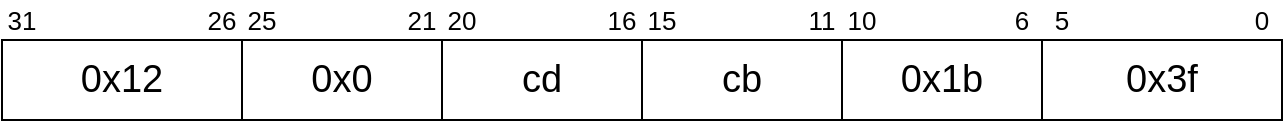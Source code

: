 <mxfile version="12.9.13" type="device"><diagram id="lW4B14q6tJ0Ex4mPdbhc" name="Page-1"><mxGraphModel dx="1158" dy="726" grid="1" gridSize="10" guides="1" tooltips="1" connect="1" arrows="1" fold="1" page="1" pageScale="1" pageWidth="850" pageHeight="1100" math="0" shadow="0"><root><mxCell id="0"/><mxCell id="1" parent="0"/><mxCell id="vGDDM-ptShni_ODiw2sL-1" value="" style="rounded=0;whiteSpace=wrap;html=1;" parent="1" vertex="1"><mxGeometry x="40" y="80" width="640" height="40" as="geometry"/></mxCell><mxCell id="vGDDM-ptShni_ODiw2sL-2" value="0x3f" style="rounded=0;whiteSpace=wrap;html=1;fontSize=19;" parent="1" vertex="1"><mxGeometry x="560" y="80" width="120" height="40" as="geometry"/></mxCell><mxCell id="vGDDM-ptShni_ODiw2sL-4" value="0x1b" style="rounded=0;whiteSpace=wrap;html=1;fontSize=19;" parent="1" vertex="1"><mxGeometry x="460" y="80" width="100" height="40" as="geometry"/></mxCell><mxCell id="vGDDM-ptShni_ODiw2sL-5" value="cb" style="rounded=0;whiteSpace=wrap;html=1;fontSize=19;" parent="1" vertex="1"><mxGeometry x="360" y="80" width="100" height="40" as="geometry"/></mxCell><mxCell id="vGDDM-ptShni_ODiw2sL-6" value="cd" style="rounded=0;whiteSpace=wrap;html=1;fontSize=19;" parent="1" vertex="1"><mxGeometry x="260" y="80" width="100" height="40" as="geometry"/></mxCell><mxCell id="vGDDM-ptShni_ODiw2sL-7" value="0x0" style="rounded=0;whiteSpace=wrap;html=1;fontSize=19;" parent="1" vertex="1"><mxGeometry x="160" y="80" width="100" height="40" as="geometry"/></mxCell><mxCell id="vGDDM-ptShni_ODiw2sL-8" value="0x12" style="rounded=0;whiteSpace=wrap;html=1;fontSize=19;" parent="1" vertex="1"><mxGeometry x="40" y="80" width="120" height="40" as="geometry"/></mxCell><mxCell id="vGDDM-ptShni_ODiw2sL-9" value="0" style="text;html=1;strokeColor=none;fillColor=none;align=center;verticalAlign=middle;whiteSpace=wrap;rounded=0;fontSize=13;" parent="1" vertex="1"><mxGeometry x="660" y="60" width="20" height="20" as="geometry"/></mxCell><mxCell id="vGDDM-ptShni_ODiw2sL-10" value="16" style="text;html=1;strokeColor=none;fillColor=none;align=center;verticalAlign=middle;whiteSpace=wrap;rounded=0;fontSize=13;" parent="1" vertex="1"><mxGeometry x="340" y="60" width="20" height="20" as="geometry"/></mxCell><mxCell id="vGDDM-ptShni_ODiw2sL-11" value="5" style="text;html=1;strokeColor=none;fillColor=none;align=center;verticalAlign=middle;whiteSpace=wrap;rounded=0;fontSize=13;" parent="1" vertex="1"><mxGeometry x="560" y="60" width="20" height="20" as="geometry"/></mxCell><mxCell id="vGDDM-ptShni_ODiw2sL-12" value="15" style="text;html=1;strokeColor=none;fillColor=none;align=center;verticalAlign=middle;whiteSpace=wrap;rounded=0;fontSize=13;" parent="1" vertex="1"><mxGeometry x="360" y="60" width="20" height="20" as="geometry"/></mxCell><mxCell id="vGDDM-ptShni_ODiw2sL-13" value="10" style="text;html=1;strokeColor=none;fillColor=none;align=center;verticalAlign=middle;whiteSpace=wrap;rounded=0;fontSize=13;" parent="1" vertex="1"><mxGeometry x="460" y="60" width="20" height="20" as="geometry"/></mxCell><mxCell id="vGDDM-ptShni_ODiw2sL-14" value="31" style="text;html=1;strokeColor=none;fillColor=none;align=center;verticalAlign=middle;whiteSpace=wrap;rounded=0;fontSize=13;" parent="1" vertex="1"><mxGeometry x="40" y="60" width="20" height="20" as="geometry"/></mxCell><mxCell id="vGDDM-ptShni_ODiw2sL-15" value="25" style="text;html=1;strokeColor=none;fillColor=none;align=center;verticalAlign=middle;whiteSpace=wrap;rounded=0;fontSize=13;" parent="1" vertex="1"><mxGeometry x="160" y="60" width="20" height="20" as="geometry"/></mxCell><mxCell id="vGDDM-ptShni_ODiw2sL-16" value="21" style="text;html=1;strokeColor=none;fillColor=none;align=center;verticalAlign=middle;whiteSpace=wrap;rounded=0;fontSize=13;" parent="1" vertex="1"><mxGeometry x="240" y="60" width="20" height="20" as="geometry"/></mxCell><mxCell id="vGDDM-ptShni_ODiw2sL-17" value="20" style="text;html=1;strokeColor=none;fillColor=none;align=center;verticalAlign=middle;whiteSpace=wrap;rounded=0;fontSize=13;" parent="1" vertex="1"><mxGeometry x="260" y="60" width="20" height="20" as="geometry"/></mxCell><mxCell id="vGDDM-ptShni_ODiw2sL-18" value="11" style="text;html=1;strokeColor=none;fillColor=none;align=center;verticalAlign=middle;whiteSpace=wrap;rounded=0;fontSize=13;" parent="1" vertex="1"><mxGeometry x="440" y="60" width="20" height="20" as="geometry"/></mxCell><mxCell id="vGDDM-ptShni_ODiw2sL-19" value="6" style="text;html=1;strokeColor=none;fillColor=none;align=center;verticalAlign=middle;whiteSpace=wrap;rounded=0;fontSize=13;" parent="1" vertex="1"><mxGeometry x="540" y="60" width="20" height="20" as="geometry"/></mxCell><mxCell id="vGDDM-ptShni_ODiw2sL-22" value="26" style="text;html=1;strokeColor=none;fillColor=none;align=center;verticalAlign=middle;whiteSpace=wrap;rounded=0;fontSize=13;" parent="1" vertex="1"><mxGeometry x="140" y="60" width="20" height="20" as="geometry"/></mxCell></root></mxGraphModel></diagram></mxfile>